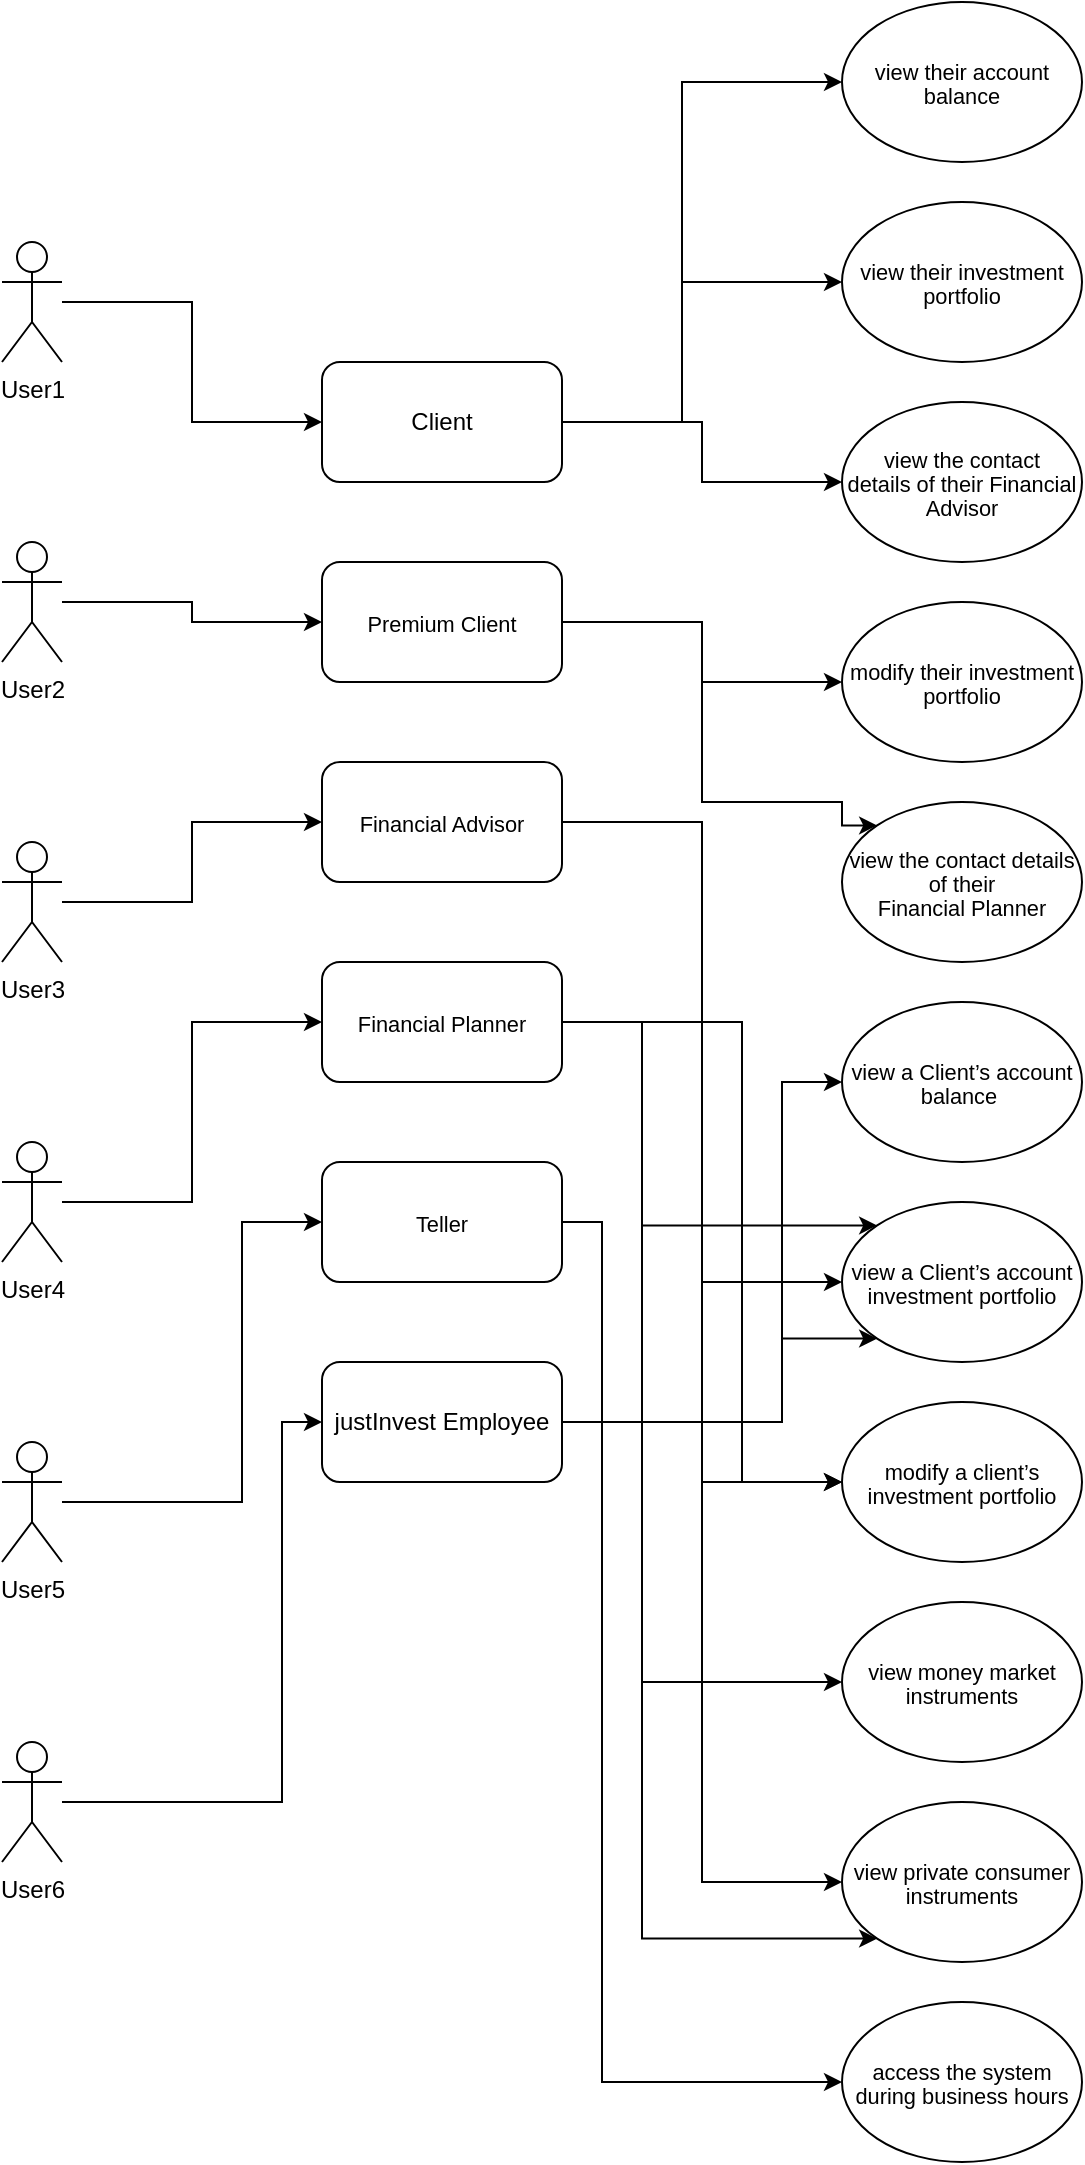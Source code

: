 <mxfile version="25.0.1">
  <diagram name="Page-1" id="wlJQbPl91tOS4ABwaMGo">
    <mxGraphModel dx="655" dy="1107" grid="1" gridSize="10" guides="1" tooltips="1" connect="1" arrows="1" fold="1" page="1" pageScale="1" pageWidth="850" pageHeight="1100" math="0" shadow="0">
      <root>
        <mxCell id="0" />
        <mxCell id="1" parent="0" />
        <mxCell id="tUc8w9MmdWVIXcs6jcP_-35" style="edgeStyle=orthogonalEdgeStyle;rounded=0;orthogonalLoop=1;jettySize=auto;html=1;" edge="1" parent="1" source="tUc8w9MmdWVIXcs6jcP_-1" target="tUc8w9MmdWVIXcs6jcP_-11">
          <mxGeometry relative="1" as="geometry" />
        </mxCell>
        <mxCell id="tUc8w9MmdWVIXcs6jcP_-1" value="User1" style="shape=umlActor;verticalLabelPosition=bottom;verticalAlign=top;html=1;" vertex="1" parent="1">
          <mxGeometry x="80" y="240" width="30" height="60" as="geometry" />
        </mxCell>
        <mxCell id="tUc8w9MmdWVIXcs6jcP_-37" style="edgeStyle=orthogonalEdgeStyle;rounded=0;orthogonalLoop=1;jettySize=auto;html=1;" edge="1" parent="1" source="tUc8w9MmdWVIXcs6jcP_-2" target="tUc8w9MmdWVIXcs6jcP_-12">
          <mxGeometry relative="1" as="geometry" />
        </mxCell>
        <mxCell id="tUc8w9MmdWVIXcs6jcP_-2" value="User2" style="shape=umlActor;verticalLabelPosition=bottom;verticalAlign=top;html=1;" vertex="1" parent="1">
          <mxGeometry x="80" y="390" width="30" height="60" as="geometry" />
        </mxCell>
        <mxCell id="tUc8w9MmdWVIXcs6jcP_-45" style="edgeStyle=orthogonalEdgeStyle;rounded=0;orthogonalLoop=1;jettySize=auto;html=1;entryX=0;entryY=0.5;entryDx=0;entryDy=0;" edge="1" parent="1" source="tUc8w9MmdWVIXcs6jcP_-3" target="tUc8w9MmdWVIXcs6jcP_-14">
          <mxGeometry relative="1" as="geometry" />
        </mxCell>
        <mxCell id="tUc8w9MmdWVIXcs6jcP_-3" value="User3" style="shape=umlActor;verticalLabelPosition=bottom;verticalAlign=top;html=1;" vertex="1" parent="1">
          <mxGeometry x="80" y="540" width="30" height="60" as="geometry" />
        </mxCell>
        <mxCell id="tUc8w9MmdWVIXcs6jcP_-48" style="edgeStyle=orthogonalEdgeStyle;rounded=0;orthogonalLoop=1;jettySize=auto;html=1;entryX=0;entryY=0.5;entryDx=0;entryDy=0;" edge="1" parent="1" source="tUc8w9MmdWVIXcs6jcP_-4" target="tUc8w9MmdWVIXcs6jcP_-15">
          <mxGeometry relative="1" as="geometry" />
        </mxCell>
        <mxCell id="tUc8w9MmdWVIXcs6jcP_-4" value="User4" style="shape=umlActor;verticalLabelPosition=bottom;verticalAlign=top;html=1;" vertex="1" parent="1">
          <mxGeometry x="80" y="690" width="30" height="60" as="geometry" />
        </mxCell>
        <mxCell id="tUc8w9MmdWVIXcs6jcP_-36" style="edgeStyle=orthogonalEdgeStyle;rounded=0;orthogonalLoop=1;jettySize=auto;html=1;entryX=0;entryY=0.5;entryDx=0;entryDy=0;" edge="1" parent="1" source="tUc8w9MmdWVIXcs6jcP_-11" target="tUc8w9MmdWVIXcs6jcP_-24">
          <mxGeometry relative="1" as="geometry">
            <Array as="points">
              <mxPoint x="420" y="330" />
              <mxPoint x="420" y="160" />
            </Array>
          </mxGeometry>
        </mxCell>
        <mxCell id="tUc8w9MmdWVIXcs6jcP_-40" style="edgeStyle=orthogonalEdgeStyle;rounded=0;orthogonalLoop=1;jettySize=auto;html=1;entryX=0;entryY=0.5;entryDx=0;entryDy=0;" edge="1" parent="1" source="tUc8w9MmdWVIXcs6jcP_-11" target="tUc8w9MmdWVIXcs6jcP_-22">
          <mxGeometry relative="1" as="geometry">
            <Array as="points">
              <mxPoint x="420" y="330" />
              <mxPoint x="420" y="260" />
            </Array>
          </mxGeometry>
        </mxCell>
        <mxCell id="tUc8w9MmdWVIXcs6jcP_-42" style="edgeStyle=orthogonalEdgeStyle;rounded=0;orthogonalLoop=1;jettySize=auto;html=1;" edge="1" parent="1" source="tUc8w9MmdWVIXcs6jcP_-11" target="tUc8w9MmdWVIXcs6jcP_-23">
          <mxGeometry relative="1" as="geometry" />
        </mxCell>
        <mxCell id="tUc8w9MmdWVIXcs6jcP_-11" value="Client" style="rounded=1;whiteSpace=wrap;html=1;" vertex="1" parent="1">
          <mxGeometry x="240" y="300" width="120" height="60" as="geometry" />
        </mxCell>
        <mxCell id="tUc8w9MmdWVIXcs6jcP_-44" style="edgeStyle=orthogonalEdgeStyle;rounded=0;orthogonalLoop=1;jettySize=auto;html=1;entryX=0;entryY=0.5;entryDx=0;entryDy=0;" edge="1" parent="1" source="tUc8w9MmdWVIXcs6jcP_-12" target="tUc8w9MmdWVIXcs6jcP_-25">
          <mxGeometry relative="1" as="geometry" />
        </mxCell>
        <mxCell id="tUc8w9MmdWVIXcs6jcP_-59" style="edgeStyle=orthogonalEdgeStyle;rounded=0;orthogonalLoop=1;jettySize=auto;html=1;entryX=0;entryY=0;entryDx=0;entryDy=0;" edge="1" parent="1" source="tUc8w9MmdWVIXcs6jcP_-12" target="tUc8w9MmdWVIXcs6jcP_-26">
          <mxGeometry relative="1" as="geometry">
            <Array as="points">
              <mxPoint x="430" y="430" />
              <mxPoint x="430" y="520" />
              <mxPoint x="500" y="520" />
              <mxPoint x="500" y="532" />
            </Array>
          </mxGeometry>
        </mxCell>
        <mxCell id="tUc8w9MmdWVIXcs6jcP_-12" value="&lt;p style=&quot;margin: 0px; font-style: normal; font-variant-caps: normal; font-stretch: normal; font-size: 10.9px; line-height: normal; font-size-adjust: none; font-kerning: auto; font-variant-alternates: normal; font-variant-ligatures: normal; font-variant-numeric: normal; font-variant-east-asian: normal; font-variant-position: normal; font-variant-emoji: normal; font-feature-settings: normal; font-optical-sizing: auto; font-variation-settings: normal;&quot;&gt;Premium Client&lt;/p&gt;" style="rounded=1;whiteSpace=wrap;html=1;" vertex="1" parent="1">
          <mxGeometry x="240" y="400" width="120" height="60" as="geometry" />
        </mxCell>
        <mxCell id="tUc8w9MmdWVIXcs6jcP_-46" style="edgeStyle=orthogonalEdgeStyle;rounded=0;orthogonalLoop=1;jettySize=auto;html=1;entryX=0;entryY=0.5;entryDx=0;entryDy=0;" edge="1" parent="1" source="tUc8w9MmdWVIXcs6jcP_-14" target="tUc8w9MmdWVIXcs6jcP_-28">
          <mxGeometry relative="1" as="geometry" />
        </mxCell>
        <mxCell id="tUc8w9MmdWVIXcs6jcP_-47" style="edgeStyle=orthogonalEdgeStyle;rounded=0;orthogonalLoop=1;jettySize=auto;html=1;entryX=0;entryY=0.5;entryDx=0;entryDy=0;" edge="1" parent="1" source="tUc8w9MmdWVIXcs6jcP_-14" target="tUc8w9MmdWVIXcs6jcP_-31">
          <mxGeometry relative="1" as="geometry" />
        </mxCell>
        <mxCell id="tUc8w9MmdWVIXcs6jcP_-60" style="edgeStyle=orthogonalEdgeStyle;rounded=0;orthogonalLoop=1;jettySize=auto;html=1;entryX=0;entryY=0.5;entryDx=0;entryDy=0;" edge="1" parent="1" source="tUc8w9MmdWVIXcs6jcP_-14" target="tUc8w9MmdWVIXcs6jcP_-29">
          <mxGeometry relative="1" as="geometry" />
        </mxCell>
        <mxCell id="tUc8w9MmdWVIXcs6jcP_-14" value="&lt;p style=&quot;margin: 0px; font-style: normal; font-variant-caps: normal; font-stretch: normal; font-size: 10.9px; line-height: normal; font-size-adjust: none; font-kerning: auto; font-variant-alternates: normal; font-variant-ligatures: normal; font-variant-numeric: normal; font-variant-east-asian: normal; font-variant-position: normal; font-variant-emoji: normal; font-feature-settings: normal; font-optical-sizing: auto; font-variation-settings: normal;&quot;&gt;Financial Advisor&lt;/p&gt;" style="rounded=1;whiteSpace=wrap;html=1;" vertex="1" parent="1">
          <mxGeometry x="240" y="500" width="120" height="60" as="geometry" />
        </mxCell>
        <mxCell id="tUc8w9MmdWVIXcs6jcP_-49" style="edgeStyle=orthogonalEdgeStyle;rounded=0;orthogonalLoop=1;jettySize=auto;html=1;entryX=0;entryY=0;entryDx=0;entryDy=0;" edge="1" parent="1" source="tUc8w9MmdWVIXcs6jcP_-15" target="tUc8w9MmdWVIXcs6jcP_-28">
          <mxGeometry relative="1" as="geometry">
            <Array as="points">
              <mxPoint x="400" y="630" />
              <mxPoint x="400" y="732" />
            </Array>
          </mxGeometry>
        </mxCell>
        <mxCell id="tUc8w9MmdWVIXcs6jcP_-50" style="edgeStyle=orthogonalEdgeStyle;rounded=0;orthogonalLoop=1;jettySize=auto;html=1;entryX=0;entryY=1;entryDx=0;entryDy=0;" edge="1" parent="1" source="tUc8w9MmdWVIXcs6jcP_-15" target="tUc8w9MmdWVIXcs6jcP_-31">
          <mxGeometry relative="1" as="geometry">
            <Array as="points">
              <mxPoint x="400" y="630" />
              <mxPoint x="400" y="1088" />
            </Array>
          </mxGeometry>
        </mxCell>
        <mxCell id="tUc8w9MmdWVIXcs6jcP_-51" style="edgeStyle=orthogonalEdgeStyle;rounded=0;orthogonalLoop=1;jettySize=auto;html=1;entryX=0;entryY=0.5;entryDx=0;entryDy=0;" edge="1" parent="1" source="tUc8w9MmdWVIXcs6jcP_-15" target="tUc8w9MmdWVIXcs6jcP_-30">
          <mxGeometry relative="1" as="geometry">
            <Array as="points">
              <mxPoint x="400" y="630" />
              <mxPoint x="400" y="960" />
            </Array>
          </mxGeometry>
        </mxCell>
        <mxCell id="tUc8w9MmdWVIXcs6jcP_-61" style="edgeStyle=orthogonalEdgeStyle;rounded=0;orthogonalLoop=1;jettySize=auto;html=1;entryX=0;entryY=0.5;entryDx=0;entryDy=0;" edge="1" parent="1" source="tUc8w9MmdWVIXcs6jcP_-15" target="tUc8w9MmdWVIXcs6jcP_-29">
          <mxGeometry relative="1" as="geometry">
            <Array as="points">
              <mxPoint x="450" y="630" />
              <mxPoint x="450" y="860" />
            </Array>
          </mxGeometry>
        </mxCell>
        <mxCell id="tUc8w9MmdWVIXcs6jcP_-15" value="&lt;p style=&quot;margin: 0px; font-style: normal; font-variant-caps: normal; font-stretch: normal; font-size: 10.9px; line-height: normal; font-size-adjust: none; font-kerning: auto; font-variant-alternates: normal; font-variant-ligatures: normal; font-variant-numeric: normal; font-variant-east-asian: normal; font-variant-position: normal; font-variant-emoji: normal; font-feature-settings: normal; font-optical-sizing: auto; font-variation-settings: normal;&quot;&gt;Financial Planner&lt;/p&gt;" style="rounded=1;whiteSpace=wrap;html=1;" vertex="1" parent="1">
          <mxGeometry x="240" y="600" width="120" height="60" as="geometry" />
        </mxCell>
        <mxCell id="tUc8w9MmdWVIXcs6jcP_-53" style="edgeStyle=orthogonalEdgeStyle;rounded=0;orthogonalLoop=1;jettySize=auto;html=1;entryX=0;entryY=0.5;entryDx=0;entryDy=0;" edge="1" parent="1" source="tUc8w9MmdWVIXcs6jcP_-16" target="tUc8w9MmdWVIXcs6jcP_-32">
          <mxGeometry relative="1" as="geometry">
            <Array as="points">
              <mxPoint x="380" y="730" />
              <mxPoint x="380" y="1160" />
            </Array>
          </mxGeometry>
        </mxCell>
        <mxCell id="tUc8w9MmdWVIXcs6jcP_-16" value="&lt;p style=&quot;margin: 0px; font-style: normal; font-variant-caps: normal; font-stretch: normal; font-size: 10.9px; line-height: normal; font-size-adjust: none; font-kerning: auto; font-variant-alternates: normal; font-variant-ligatures: normal; font-variant-numeric: normal; font-variant-east-asian: normal; font-variant-position: normal; font-variant-emoji: normal; font-feature-settings: normal; font-optical-sizing: auto; font-variation-settings: normal;&quot;&gt;Teller&lt;/p&gt;" style="rounded=1;whiteSpace=wrap;html=1;" vertex="1" parent="1">
          <mxGeometry x="240" y="700" width="120" height="60" as="geometry" />
        </mxCell>
        <mxCell id="tUc8w9MmdWVIXcs6jcP_-22" value="&lt;p style=&quot;margin: 0px; font-style: normal; font-variant-caps: normal; font-stretch: normal; font-size: 10.9px; line-height: normal; font-size-adjust: none; font-kerning: auto; font-variant-alternates: normal; font-variant-ligatures: normal; font-variant-numeric: normal; font-variant-east-asian: normal; font-variant-position: normal; font-variant-emoji: normal; font-feature-settings: normal; font-optical-sizing: auto; font-variation-settings: normal;&quot;&gt;view their investment portfolio&lt;/p&gt;" style="ellipse;whiteSpace=wrap;html=1;" vertex="1" parent="1">
          <mxGeometry x="500" y="220" width="120" height="80" as="geometry" />
        </mxCell>
        <mxCell id="tUc8w9MmdWVIXcs6jcP_-23" value="&lt;p style=&quot;margin: 0px; font-style: normal; font-variant-caps: normal; font-stretch: normal; font-size: 10.9px; line-height: normal; font-size-adjust: none; font-kerning: auto; font-variant-alternates: normal; font-variant-ligatures: normal; font-variant-numeric: normal; font-variant-east-asian: normal; font-variant-position: normal; font-variant-emoji: normal; font-feature-settings: normal; font-optical-sizing: auto; font-variation-settings: normal;&quot;&gt;view the contact&lt;/p&gt;&lt;p style=&quot;margin: 0px; font-style: normal; font-variant-caps: normal; font-stretch: normal; font-size: 10.9px; line-height: normal; font-size-adjust: none; font-kerning: auto; font-variant-alternates: normal; font-variant-ligatures: normal; font-variant-numeric: normal; font-variant-east-asian: normal; font-variant-position: normal; font-variant-emoji: normal; font-feature-settings: normal; font-optical-sizing: auto; font-variation-settings: normal;&quot;&gt;details of their Financial Advisor&lt;/p&gt;" style="ellipse;whiteSpace=wrap;html=1;" vertex="1" parent="1">
          <mxGeometry x="500" y="320" width="120" height="80" as="geometry" />
        </mxCell>
        <mxCell id="tUc8w9MmdWVIXcs6jcP_-24" value="&lt;p style=&quot;margin: 0px; font-style: normal; font-variant-caps: normal; font-stretch: normal; font-size: 10.9px; line-height: normal; font-size-adjust: none; font-kerning: auto; font-variant-alternates: normal; font-variant-ligatures: normal; font-variant-numeric: normal; font-variant-east-asian: normal; font-variant-position: normal; font-variant-emoji: normal; font-feature-settings: normal; font-optical-sizing: auto; font-variation-settings: normal;&quot;&gt;view their account balance&lt;/p&gt;" style="ellipse;whiteSpace=wrap;html=1;" vertex="1" parent="1">
          <mxGeometry x="500" y="120" width="120" height="80" as="geometry" />
        </mxCell>
        <mxCell id="tUc8w9MmdWVIXcs6jcP_-25" value="&lt;p style=&quot;margin: 0px; font-style: normal; font-variant-caps: normal; font-stretch: normal; font-size: 10.9px; line-height: normal; font-size-adjust: none; font-kerning: auto; font-variant-alternates: normal; font-variant-ligatures: normal; font-variant-numeric: normal; font-variant-east-asian: normal; font-variant-position: normal; font-variant-emoji: normal; font-feature-settings: normal; font-optical-sizing: auto; font-variation-settings: normal;&quot;&gt;modify their investment portfolio&lt;/p&gt;" style="ellipse;whiteSpace=wrap;html=1;" vertex="1" parent="1">
          <mxGeometry x="500" y="420" width="120" height="80" as="geometry" />
        </mxCell>
        <mxCell id="tUc8w9MmdWVIXcs6jcP_-26" value="&lt;p style=&quot;margin: 0px; font-style: normal; font-variant-caps: normal; font-stretch: normal; font-size: 10.9px; line-height: normal; font-size-adjust: none; font-kerning: auto; font-variant-alternates: normal; font-variant-ligatures: normal; font-variant-numeric: normal; font-variant-east-asian: normal; font-variant-position: normal; font-variant-emoji: normal; font-feature-settings: normal; font-optical-sizing: auto; font-variation-settings: normal;&quot;&gt;view the contact details of their&lt;/p&gt;&lt;p style=&quot;margin: 0px; font-style: normal; font-variant-caps: normal; font-stretch: normal; font-size: 10.9px; line-height: normal; font-size-adjust: none; font-kerning: auto; font-variant-alternates: normal; font-variant-ligatures: normal; font-variant-numeric: normal; font-variant-east-asian: normal; font-variant-position: normal; font-variant-emoji: normal; font-feature-settings: normal; font-optical-sizing: auto; font-variation-settings: normal;&quot;&gt;Financial Planner&lt;/p&gt;" style="ellipse;whiteSpace=wrap;html=1;" vertex="1" parent="1">
          <mxGeometry x="500" y="520" width="120" height="80" as="geometry" />
        </mxCell>
        <mxCell id="tUc8w9MmdWVIXcs6jcP_-27" value="&lt;p style=&quot;margin: 0px; font-style: normal; font-variant-caps: normal; font-stretch: normal; font-size: 10.9px; line-height: normal; font-size-adjust: none; font-kerning: auto; font-variant-alternates: normal; font-variant-ligatures: normal; font-variant-numeric: normal; font-variant-east-asian: normal; font-variant-position: normal; font-variant-emoji: normal; font-feature-settings: normal; font-optical-sizing: auto; font-variation-settings: normal;&quot;&gt;view a Client’s account balance&amp;nbsp;&lt;/p&gt;" style="ellipse;whiteSpace=wrap;html=1;" vertex="1" parent="1">
          <mxGeometry x="500" y="620" width="120" height="80" as="geometry" />
        </mxCell>
        <mxCell id="tUc8w9MmdWVIXcs6jcP_-28" value="&lt;p style=&quot;margin: 0px; font-style: normal; font-variant-caps: normal; font-stretch: normal; font-size: 10.9px; line-height: normal; font-size-adjust: none; font-kerning: auto; font-variant-alternates: normal; font-variant-ligatures: normal; font-variant-numeric: normal; font-variant-east-asian: normal; font-variant-position: normal; font-variant-emoji: normal; font-feature-settings: normal; font-optical-sizing: auto; font-variation-settings: normal;&quot;&gt;view a Client’s account investment portfolio&lt;/p&gt;" style="ellipse;whiteSpace=wrap;html=1;" vertex="1" parent="1">
          <mxGeometry x="500" y="720" width="120" height="80" as="geometry" />
        </mxCell>
        <mxCell id="tUc8w9MmdWVIXcs6jcP_-29" value="&lt;p style=&quot;margin: 0px; font-style: normal; font-variant-caps: normal; font-stretch: normal; font-size: 10.9px; line-height: normal; font-size-adjust: none; font-kerning: auto; font-variant-alternates: normal; font-variant-ligatures: normal; font-variant-numeric: normal; font-variant-east-asian: normal; font-variant-position: normal; font-variant-emoji: normal; font-feature-settings: normal; font-optical-sizing: auto; font-variation-settings: normal;&quot;&gt;modify a client’s investment portfolio&lt;/p&gt;" style="ellipse;whiteSpace=wrap;html=1;" vertex="1" parent="1">
          <mxGeometry x="500" y="820" width="120" height="80" as="geometry" />
        </mxCell>
        <mxCell id="tUc8w9MmdWVIXcs6jcP_-30" value="&lt;p style=&quot;margin: 0px; font-style: normal; font-variant-caps: normal; font-stretch: normal; font-size: 10.9px; line-height: normal; font-size-adjust: none; font-kerning: auto; font-variant-alternates: normal; font-variant-ligatures: normal; font-variant-numeric: normal; font-variant-east-asian: normal; font-variant-position: normal; font-variant-emoji: normal; font-feature-settings: normal; font-optical-sizing: auto; font-variation-settings: normal;&quot;&gt;view money market instruments&lt;/p&gt;" style="ellipse;whiteSpace=wrap;html=1;" vertex="1" parent="1">
          <mxGeometry x="500" y="920" width="120" height="80" as="geometry" />
        </mxCell>
        <mxCell id="tUc8w9MmdWVIXcs6jcP_-31" value="&lt;p style=&quot;margin: 0px; font-style: normal; font-variant-caps: normal; font-stretch: normal; font-size: 10.9px; line-height: normal; font-size-adjust: none; font-kerning: auto; font-variant-alternates: normal; font-variant-ligatures: normal; font-variant-numeric: normal; font-variant-east-asian: normal; font-variant-position: normal; font-variant-emoji: normal; font-feature-settings: normal; font-optical-sizing: auto; font-variation-settings: normal;&quot;&gt;view private consumer instruments&lt;/p&gt;" style="ellipse;whiteSpace=wrap;html=1;" vertex="1" parent="1">
          <mxGeometry x="500" y="1020" width="120" height="80" as="geometry" />
        </mxCell>
        <mxCell id="tUc8w9MmdWVIXcs6jcP_-32" value="&lt;p style=&quot;margin: 0px; font-style: normal; font-variant-caps: normal; font-stretch: normal; font-size: 10.9px; line-height: normal; font-size-adjust: none; font-kerning: auto; font-variant-alternates: normal; font-variant-ligatures: normal; font-variant-numeric: normal; font-variant-east-asian: normal; font-variant-position: normal; font-variant-emoji: normal; font-feature-settings: normal; font-optical-sizing: auto; font-variation-settings: normal;&quot;&gt;access the system during business hours&lt;/p&gt;" style="ellipse;whiteSpace=wrap;html=1;" vertex="1" parent="1">
          <mxGeometry x="500" y="1120" width="120" height="80" as="geometry" />
        </mxCell>
        <mxCell id="tUc8w9MmdWVIXcs6jcP_-52" style="edgeStyle=orthogonalEdgeStyle;rounded=0;orthogonalLoop=1;jettySize=auto;html=1;entryX=0;entryY=0.5;entryDx=0;entryDy=0;" edge="1" parent="1" source="tUc8w9MmdWVIXcs6jcP_-34" target="tUc8w9MmdWVIXcs6jcP_-16">
          <mxGeometry relative="1" as="geometry">
            <Array as="points">
              <mxPoint x="200" y="870" />
              <mxPoint x="200" y="730" />
            </Array>
          </mxGeometry>
        </mxCell>
        <mxCell id="tUc8w9MmdWVIXcs6jcP_-34" value="User5" style="shape=umlActor;verticalLabelPosition=bottom;verticalAlign=top;html=1;" vertex="1" parent="1">
          <mxGeometry x="80" y="840" width="30" height="60" as="geometry" />
        </mxCell>
        <mxCell id="tUc8w9MmdWVIXcs6jcP_-57" style="edgeStyle=orthogonalEdgeStyle;rounded=0;orthogonalLoop=1;jettySize=auto;html=1;entryX=0;entryY=1;entryDx=0;entryDy=0;" edge="1" parent="1" source="tUc8w9MmdWVIXcs6jcP_-54" target="tUc8w9MmdWVIXcs6jcP_-28">
          <mxGeometry relative="1" as="geometry">
            <Array as="points">
              <mxPoint x="470" y="830" />
              <mxPoint x="470" y="788" />
            </Array>
          </mxGeometry>
        </mxCell>
        <mxCell id="tUc8w9MmdWVIXcs6jcP_-58" style="edgeStyle=orthogonalEdgeStyle;rounded=0;orthogonalLoop=1;jettySize=auto;html=1;entryX=0;entryY=0.5;entryDx=0;entryDy=0;" edge="1" parent="1" source="tUc8w9MmdWVIXcs6jcP_-54" target="tUc8w9MmdWVIXcs6jcP_-27">
          <mxGeometry relative="1" as="geometry">
            <Array as="points">
              <mxPoint x="470" y="830" />
              <mxPoint x="470" y="660" />
            </Array>
          </mxGeometry>
        </mxCell>
        <mxCell id="tUc8w9MmdWVIXcs6jcP_-54" value="justInvest Employee" style="rounded=1;whiteSpace=wrap;html=1;" vertex="1" parent="1">
          <mxGeometry x="240" y="800" width="120" height="60" as="geometry" />
        </mxCell>
        <mxCell id="tUc8w9MmdWVIXcs6jcP_-56" style="edgeStyle=orthogonalEdgeStyle;rounded=0;orthogonalLoop=1;jettySize=auto;html=1;" edge="1" parent="1" source="tUc8w9MmdWVIXcs6jcP_-55" target="tUc8w9MmdWVIXcs6jcP_-54">
          <mxGeometry relative="1" as="geometry">
            <Array as="points">
              <mxPoint x="220" y="1020" />
              <mxPoint x="220" y="830" />
            </Array>
          </mxGeometry>
        </mxCell>
        <mxCell id="tUc8w9MmdWVIXcs6jcP_-55" value="User6" style="shape=umlActor;verticalLabelPosition=bottom;verticalAlign=top;html=1;" vertex="1" parent="1">
          <mxGeometry x="80" y="990" width="30" height="60" as="geometry" />
        </mxCell>
      </root>
    </mxGraphModel>
  </diagram>
</mxfile>
